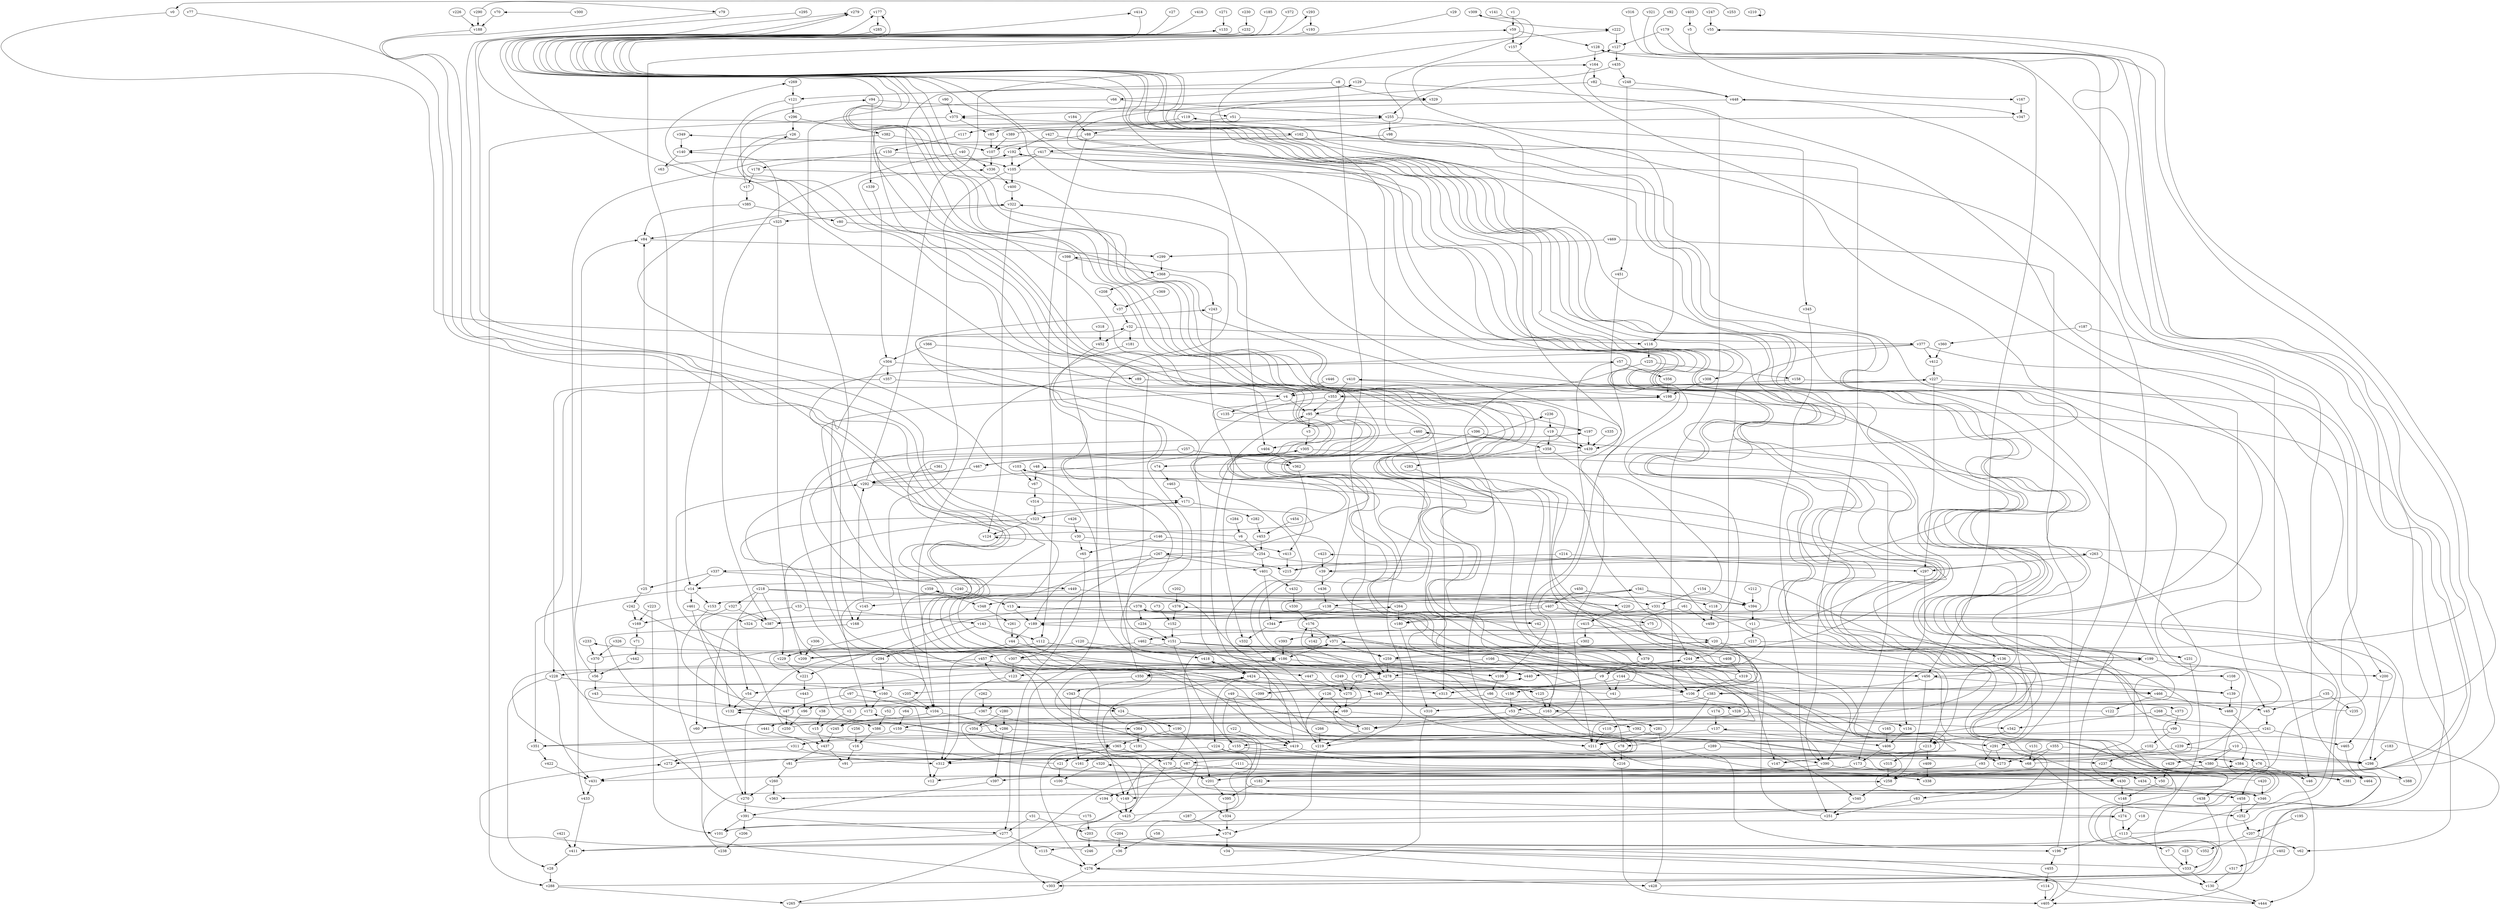 // Benchmark game 694 - 470 vertices
// time_bound: 199
// targets: v17
digraph G {
    v0 [name="v0", player=0];
    v1 [name="v1", player=0];
    v2 [name="v2", player=0];
    v3 [name="v3", player=1];
    v4 [name="v4", player=0];
    v5 [name="v5", player=0];
    v6 [name="v6", player=1];
    v7 [name="v7", player=0];
    v8 [name="v8", player=1];
    v9 [name="v9", player=1];
    v10 [name="v10", player=0];
    v11 [name="v11", player=0];
    v12 [name="v12", player=1];
    v13 [name="v13", player=1];
    v14 [name="v14", player=0];
    v15 [name="v15", player=0];
    v16 [name="v16", player=0];
    v17 [name="v17", player=1, target=1];
    v18 [name="v18", player=0];
    v19 [name="v19", player=1];
    v20 [name="v20", player=0];
    v21 [name="v21", player=0];
    v22 [name="v22", player=0];
    v23 [name="v23", player=0];
    v24 [name="v24", player=1];
    v25 [name="v25", player=1];
    v26 [name="v26", player=1];
    v27 [name="v27", player=0];
    v28 [name="v28", player=0];
    v29 [name="v29", player=1];
    v30 [name="v30", player=0];
    v31 [name="v31", player=0];
    v32 [name="v32", player=1];
    v33 [name="v33", player=1];
    v34 [name="v34", player=1];
    v35 [name="v35", player=1];
    v36 [name="v36", player=1];
    v37 [name="v37", player=1];
    v38 [name="v38", player=0];
    v39 [name="v39", player=1];
    v40 [name="v40", player=1];
    v41 [name="v41", player=1];
    v42 [name="v42", player=1];
    v43 [name="v43", player=1];
    v44 [name="v44", player=1];
    v45 [name="v45", player=0];
    v46 [name="v46", player=1];
    v47 [name="v47", player=0];
    v48 [name="v48", player=1];
    v49 [name="v49", player=1];
    v50 [name="v50", player=0];
    v51 [name="v51", player=1];
    v52 [name="v52", player=0];
    v53 [name="v53", player=0];
    v54 [name="v54", player=0];
    v55 [name="v55", player=1];
    v56 [name="v56", player=1];
    v57 [name="v57", player=1];
    v58 [name="v58", player=1];
    v59 [name="v59", player=1];
    v60 [name="v60", player=0];
    v61 [name="v61", player=0];
    v62 [name="v62", player=1];
    v63 [name="v63", player=1];
    v64 [name="v64", player=1];
    v65 [name="v65", player=0];
    v66 [name="v66", player=0];
    v67 [name="v67", player=0];
    v68 [name="v68", player=0];
    v69 [name="v69", player=0];
    v70 [name="v70", player=1];
    v71 [name="v71", player=0];
    v72 [name="v72", player=0];
    v73 [name="v73", player=0];
    v74 [name="v74", player=0];
    v75 [name="v75", player=0];
    v76 [name="v76", player=1];
    v77 [name="v77", player=1];
    v78 [name="v78", player=0];
    v79 [name="v79", player=1];
    v80 [name="v80", player=0];
    v81 [name="v81", player=1];
    v82 [name="v82", player=0];
    v83 [name="v83", player=0];
    v84 [name="v84", player=0];
    v85 [name="v85", player=1];
    v86 [name="v86", player=0];
    v87 [name="v87", player=0];
    v88 [name="v88", player=0];
    v89 [name="v89", player=1];
    v90 [name="v90", player=1];
    v91 [name="v91", player=0];
    v92 [name="v92", player=0];
    v93 [name="v93", player=1];
    v94 [name="v94", player=1];
    v95 [name="v95", player=0];
    v96 [name="v96", player=0];
    v97 [name="v97", player=1];
    v98 [name="v98", player=1];
    v99 [name="v99", player=0];
    v100 [name="v100", player=0];
    v101 [name="v101", player=0];
    v102 [name="v102", player=0];
    v103 [name="v103", player=0];
    v104 [name="v104", player=1];
    v105 [name="v105", player=1];
    v106 [name="v106", player=0];
    v107 [name="v107", player=1];
    v108 [name="v108", player=0];
    v109 [name="v109", player=0];
    v110 [name="v110", player=0];
    v111 [name="v111", player=0];
    v112 [name="v112", player=1];
    v113 [name="v113", player=1];
    v114 [name="v114", player=0];
    v115 [name="v115", player=0];
    v116 [name="v116", player=1];
    v117 [name="v117", player=1];
    v118 [name="v118", player=1];
    v119 [name="v119", player=1];
    v120 [name="v120", player=1];
    v121 [name="v121", player=1];
    v122 [name="v122", player=1];
    v123 [name="v123", player=1];
    v124 [name="v124", player=1];
    v125 [name="v125", player=0];
    v126 [name="v126", player=1];
    v127 [name="v127", player=0];
    v128 [name="v128", player=1];
    v129 [name="v129", player=0];
    v130 [name="v130", player=1];
    v131 [name="v131", player=0];
    v132 [name="v132", player=0];
    v133 [name="v133", player=1];
    v134 [name="v134", player=0];
    v135 [name="v135", player=1];
    v136 [name="v136", player=0];
    v137 [name="v137", player=1];
    v138 [name="v138", player=0];
    v139 [name="v139", player=0];
    v140 [name="v140", player=0];
    v141 [name="v141", player=1];
    v142 [name="v142", player=0];
    v143 [name="v143", player=1];
    v144 [name="v144", player=1];
    v145 [name="v145", player=0];
    v146 [name="v146", player=0];
    v147 [name="v147", player=0];
    v148 [name="v148", player=0];
    v149 [name="v149", player=1];
    v150 [name="v150", player=1];
    v151 [name="v151", player=0];
    v152 [name="v152", player=1];
    v153 [name="v153", player=1];
    v154 [name="v154", player=1];
    v155 [name="v155", player=0];
    v156 [name="v156", player=1];
    v157 [name="v157", player=1];
    v158 [name="v158", player=1];
    v159 [name="v159", player=0];
    v160 [name="v160", player=0];
    v161 [name="v161", player=0];
    v162 [name="v162", player=0];
    v163 [name="v163", player=0];
    v164 [name="v164", player=1];
    v165 [name="v165", player=1];
    v166 [name="v166", player=0];
    v167 [name="v167", player=0];
    v168 [name="v168", player=1];
    v169 [name="v169", player=0];
    v170 [name="v170", player=1];
    v171 [name="v171", player=1];
    v172 [name="v172", player=1];
    v173 [name="v173", player=0];
    v174 [name="v174", player=0];
    v175 [name="v175", player=0];
    v176 [name="v176", player=0];
    v177 [name="v177", player=0];
    v178 [name="v178", player=0];
    v179 [name="v179", player=1];
    v180 [name="v180", player=1];
    v181 [name="v181", player=1];
    v182 [name="v182", player=1];
    v183 [name="v183", player=0];
    v184 [name="v184", player=0];
    v185 [name="v185", player=0];
    v186 [name="v186", player=1];
    v187 [name="v187", player=0];
    v188 [name="v188", player=1];
    v189 [name="v189", player=1];
    v190 [name="v190", player=0];
    v191 [name="v191", player=1];
    v192 [name="v192", player=0];
    v193 [name="v193", player=1];
    v194 [name="v194", player=1];
    v195 [name="v195", player=1];
    v196 [name="v196", player=1];
    v197 [name="v197", player=0];
    v198 [name="v198", player=1];
    v199 [name="v199", player=0];
    v200 [name="v200", player=0];
    v201 [name="v201", player=1];
    v202 [name="v202", player=0];
    v203 [name="v203", player=1];
    v204 [name="v204", player=1];
    v205 [name="v205", player=1];
    v206 [name="v206", player=1];
    v207 [name="v207", player=0];
    v208 [name="v208", player=1];
    v209 [name="v209", player=0];
    v210 [name="v210", player=0];
    v211 [name="v211", player=1];
    v212 [name="v212", player=0];
    v213 [name="v213", player=1];
    v214 [name="v214", player=1];
    v215 [name="v215", player=1];
    v216 [name="v216", player=1];
    v217 [name="v217", player=1];
    v218 [name="v218", player=0];
    v219 [name="v219", player=1];
    v220 [name="v220", player=0];
    v221 [name="v221", player=0];
    v222 [name="v222", player=1];
    v223 [name="v223", player=1];
    v224 [name="v224", player=0];
    v225 [name="v225", player=1];
    v226 [name="v226", player=0];
    v227 [name="v227", player=0];
    v228 [name="v228", player=0];
    v229 [name="v229", player=1];
    v230 [name="v230", player=1];
    v231 [name="v231", player=1];
    v232 [name="v232", player=1];
    v233 [name="v233", player=1];
    v234 [name="v234", player=0];
    v235 [name="v235", player=1];
    v236 [name="v236", player=1];
    v237 [name="v237", player=1];
    v238 [name="v238", player=0];
    v239 [name="v239", player=0];
    v240 [name="v240", player=1];
    v241 [name="v241", player=0];
    v242 [name="v242", player=0];
    v243 [name="v243", player=1];
    v244 [name="v244", player=0];
    v245 [name="v245", player=1];
    v246 [name="v246", player=0];
    v247 [name="v247", player=0];
    v248 [name="v248", player=0];
    v249 [name="v249", player=1];
    v250 [name="v250", player=0];
    v251 [name="v251", player=1];
    v252 [name="v252", player=1];
    v253 [name="v253", player=0];
    v254 [name="v254", player=1];
    v255 [name="v255", player=1];
    v256 [name="v256", player=0];
    v257 [name="v257", player=1];
    v258 [name="v258", player=1];
    v259 [name="v259", player=0];
    v260 [name="v260", player=1];
    v261 [name="v261", player=1];
    v262 [name="v262", player=1];
    v263 [name="v263", player=0];
    v264 [name="v264", player=0];
    v265 [name="v265", player=1];
    v266 [name="v266", player=1];
    v267 [name="v267", player=0];
    v268 [name="v268", player=0];
    v269 [name="v269", player=1];
    v270 [name="v270", player=0];
    v271 [name="v271", player=1];
    v272 [name="v272", player=1];
    v273 [name="v273", player=1];
    v274 [name="v274", player=0];
    v275 [name="v275", player=1];
    v276 [name="v276", player=1];
    v277 [name="v277", player=0];
    v278 [name="v278", player=0];
    v279 [name="v279", player=0];
    v280 [name="v280", player=1];
    v281 [name="v281", player=1];
    v282 [name="v282", player=0];
    v283 [name="v283", player=0];
    v284 [name="v284", player=1];
    v285 [name="v285", player=1];
    v286 [name="v286", player=0];
    v287 [name="v287", player=0];
    v288 [name="v288", player=1];
    v289 [name="v289", player=1];
    v290 [name="v290", player=1];
    v291 [name="v291", player=1];
    v292 [name="v292", player=0];
    v293 [name="v293", player=1];
    v294 [name="v294", player=1];
    v295 [name="v295", player=0];
    v296 [name="v296", player=0];
    v297 [name="v297", player=0];
    v298 [name="v298", player=0];
    v299 [name="v299", player=0];
    v300 [name="v300", player=0];
    v301 [name="v301", player=0];
    v302 [name="v302", player=0];
    v303 [name="v303", player=1];
    v304 [name="v304", player=1];
    v305 [name="v305", player=0];
    v306 [name="v306", player=0];
    v307 [name="v307", player=0];
    v308 [name="v308", player=0];
    v309 [name="v309", player=1];
    v310 [name="v310", player=0];
    v311 [name="v311", player=0];
    v312 [name="v312", player=0];
    v313 [name="v313", player=0];
    v314 [name="v314", player=1];
    v315 [name="v315", player=1];
    v316 [name="v316", player=0];
    v317 [name="v317", player=0];
    v318 [name="v318", player=0];
    v319 [name="v319", player=1];
    v320 [name="v320", player=1];
    v321 [name="v321", player=0];
    v322 [name="v322", player=1];
    v323 [name="v323", player=1];
    v324 [name="v324", player=0];
    v325 [name="v325", player=1];
    v326 [name="v326", player=1];
    v327 [name="v327", player=1];
    v328 [name="v328", player=0];
    v329 [name="v329", player=0];
    v330 [name="v330", player=1];
    v331 [name="v331", player=0];
    v332 [name="v332", player=1];
    v333 [name="v333", player=1];
    v334 [name="v334", player=0];
    v335 [name="v335", player=0];
    v336 [name="v336", player=1];
    v337 [name="v337", player=0];
    v338 [name="v338", player=1];
    v339 [name="v339", player=0];
    v340 [name="v340", player=1];
    v341 [name="v341", player=0];
    v342 [name="v342", player=0];
    v343 [name="v343", player=1];
    v344 [name="v344", player=0];
    v345 [name="v345", player=1];
    v346 [name="v346", player=1];
    v347 [name="v347", player=1];
    v348 [name="v348", player=0];
    v349 [name="v349", player=1];
    v350 [name="v350", player=1];
    v351 [name="v351", player=0];
    v352 [name="v352", player=0];
    v353 [name="v353", player=1];
    v354 [name="v354", player=1];
    v355 [name="v355", player=0];
    v356 [name="v356", player=1];
    v357 [name="v357", player=0];
    v358 [name="v358", player=0];
    v359 [name="v359", player=0];
    v360 [name="v360", player=0];
    v361 [name="v361", player=0];
    v362 [name="v362", player=0];
    v363 [name="v363", player=1];
    v364 [name="v364", player=1];
    v365 [name="v365", player=1];
    v366 [name="v366", player=1];
    v367 [name="v367", player=0];
    v368 [name="v368", player=0];
    v369 [name="v369", player=0];
    v370 [name="v370", player=0];
    v371 [name="v371", player=1];
    v372 [name="v372", player=1];
    v373 [name="v373", player=1];
    v374 [name="v374", player=1];
    v375 [name="v375", player=1];
    v376 [name="v376", player=1];
    v377 [name="v377", player=1];
    v378 [name="v378", player=0];
    v379 [name="v379", player=1];
    v380 [name="v380", player=0];
    v381 [name="v381", player=1];
    v382 [name="v382", player=0];
    v383 [name="v383", player=0];
    v384 [name="v384", player=1];
    v385 [name="v385", player=1];
    v386 [name="v386", player=0];
    v387 [name="v387", player=1];
    v388 [name="v388", player=0];
    v389 [name="v389", player=0];
    v390 [name="v390", player=1];
    v391 [name="v391", player=1];
    v392 [name="v392", player=1];
    v393 [name="v393", player=0];
    v394 [name="v394", player=0];
    v395 [name="v395", player=0];
    v396 [name="v396", player=0];
    v397 [name="v397", player=0];
    v398 [name="v398", player=0];
    v399 [name="v399", player=1];
    v400 [name="v400", player=1];
    v401 [name="v401", player=0];
    v402 [name="v402", player=0];
    v403 [name="v403", player=0];
    v404 [name="v404", player=1];
    v405 [name="v405", player=0];
    v406 [name="v406", player=1];
    v407 [name="v407", player=1];
    v408 [name="v408", player=0];
    v409 [name="v409", player=1];
    v410 [name="v410", player=0];
    v411 [name="v411", player=1];
    v412 [name="v412", player=1];
    v413 [name="v413", player=1];
    v414 [name="v414", player=1];
    v415 [name="v415", player=0];
    v416 [name="v416", player=1];
    v417 [name="v417", player=1];
    v418 [name="v418", player=1];
    v419 [name="v419", player=0];
    v420 [name="v420", player=1];
    v421 [name="v421", player=1];
    v422 [name="v422", player=0];
    v423 [name="v423", player=0];
    v424 [name="v424", player=0];
    v425 [name="v425", player=0];
    v426 [name="v426", player=1];
    v427 [name="v427", player=0];
    v428 [name="v428", player=1];
    v429 [name="v429", player=1];
    v430 [name="v430", player=0];
    v431 [name="v431", player=1];
    v432 [name="v432", player=1];
    v433 [name="v433", player=1];
    v434 [name="v434", player=1];
    v435 [name="v435", player=0];
    v436 [name="v436", player=0];
    v437 [name="v437", player=0];
    v438 [name="v438", player=1];
    v439 [name="v439", player=0];
    v440 [name="v440", player=1];
    v441 [name="v441", player=0];
    v442 [name="v442", player=0];
    v443 [name="v443", player=0];
    v444 [name="v444", player=1];
    v445 [name="v445", player=0];
    v446 [name="v446", player=0];
    v447 [name="v447", player=0];
    v448 [name="v448", player=0];
    v449 [name="v449", player=0];
    v450 [name="v450", player=0];
    v451 [name="v451", player=1];
    v452 [name="v452", player=0];
    v453 [name="v453", player=1];
    v454 [name="v454", player=0];
    v455 [name="v455", player=1];
    v456 [name="v456", player=0];
    v457 [name="v457", player=1];
    v458 [name="v458", player=0];
    v459 [name="v459", player=1];
    v460 [name="v460", player=0];
    v461 [name="v461", player=1];
    v462 [name="v462", player=1];
    v463 [name="v463", player=0];
    v464 [name="v464", player=1];
    v465 [name="v465", player=1];
    v466 [name="v466", player=1];
    v467 [name="v467", player=0];
    v468 [name="v468", player=1];
    v469 [name="v469", player=0];

    v0 -> v377 [constraint="t >= 5"];
    v1 -> v59;
    v2 -> v227 [constraint="t < 5"];
    v3 -> v305;
    v4 -> v135;
    v5 -> v167 [constraint="t >= 3"];
    v6 -> v197 [constraint="t < 5"];
    v7 -> v333;
    v8 -> v329;
    v9 -> v156;
    v10 -> v298;
    v11 -> v217;
    v12 -> v55 [constraint="t mod 2 == 1"];
    v13 -> v466 [constraint="t >= 2"];
    v14 -> v351;
    v15 -> v437;
    v16 -> v91;
    v17 -> v385;
    v18 -> v113;
    v19 -> v358;
    v20 -> v199;
    v21 -> v244 [constraint="t mod 5 == 1"];
    v22 -> v419;
    v23 -> v333;
    v24 -> v190;
    v25 -> v242;
    v26 -> v346 [constraint="t mod 4 == 3"];
    v27 -> v348 [constraint="t >= 2"];
    v28 -> v288;
    v29 -> v367 [constraint="t mod 3 == 0"];
    v30 -> v12 [constraint="t mod 2 == 0"];
    v31 -> v277;
    v32 -> v452;
    v33 -> v270;
    v34 -> v137 [constraint="t >= 4"];
    v35 -> v45;
    v36 -> v276;
    v37 -> v32;
    v38 -> v15;
    v39 -> v139 [constraint="t < 7"];
    v40 -> v336;
    v41 -> v26 [constraint="t >= 4"];
    v42 -> v341 [constraint="t mod 3 == 2"];
    v43 -> v386 [constraint="t < 13"];
    v44 -> v334;
    v45 -> v241;
    v46 -> v258 [constraint="t mod 4 == 2"];
    v47 -> v250;
    v48 -> v67;
    v49 -> v155;
    v50 -> v148;
    v51 -> v345;
    v52 -> v264 [constraint="t >= 1"];
    v53 -> v301;
    v54 -> v132;
    v55 -> v163 [constraint="t mod 5 == 0"];
    v56 -> v84;
    v57 -> v109;
    v58 -> v36;
    v59 -> v128;
    v60 -> v189 [constraint="t < 10"];
    v61 -> v313 [constraint="t mod 4 == 2"];
    v62 -> v424 [constraint="t mod 2 == 1"];
    v63 -> v192 [constraint="t < 14"];
    v64 -> v159;
    v65 -> v277;
    v66 -> v255;
    v67 -> v314;
    v68 -> v222 [constraint="t mod 2 == 0"];
    v69 -> v159;
    v70 -> v188;
    v71 -> v442;
    v72 -> v398 [constraint="t < 5"];
    v73 -> v152;
    v74 -> v463;
    v75 -> v462 [constraint="t mod 4 == 2"];
    v76 -> v46;
    v77 -> v381 [constraint="t mod 4 == 3"];
    v78 -> v418 [constraint="t mod 5 == 4"];
    v79 -> v153 [constraint="t >= 4"];
    v80 -> v95 [constraint="t >= 4"];
    v81 -> v293 [constraint="t < 9"];
    v82 -> v404;
    v83 -> v251;
    v84 -> v299;
    v85 -> v107;
    v86 -> v373;
    v87 -> v430;
    v88 -> v112;
    v89 -> v205 [constraint="t mod 5 == 0"];
    v90 -> v375;
    v91 -> v322 [constraint="t >= 3"];
    v92 -> v201 [constraint="t < 14"];
    v93 -> v194 [constraint="t < 6"];
    v94 -> v339;
    v95 -> v3;
    v96 -> v250;
    v97 -> v12;
    v98 -> v106 [constraint="t mod 5 == 1"];
    v99 -> v311 [constraint="t >= 5"];
    v100 -> v149;
    v101 -> v132 [constraint="t mod 3 == 2"];
    v102 -> v237;
    v103 -> v149 [constraint="t < 9"];
    v104 -> v60;
    v105 -> v104;
    v106 -> v310;
    v107 -> v336;
    v108 -> v13 [constraint="t >= 2"];
    v109 -> v86;
    v110 -> v211;
    v111 -> v430;
    v112 -> v380 [constraint="t < 11"];
    v113 -> v320 [constraint="t >= 4"];
    v114 -> v405;
    v115 -> v276;
    v116 -> v225;
    v117 -> v150;
    v118 -> v459;
    v119 -> v88;
    v120 -> v418;
    v121 -> v14;
    v122 -> v186 [constraint="t >= 2"];
    v123 -> v312;
    v124 -> v336 [constraint="t mod 2 == 0"];
    v125 -> v163;
    v126 -> v69;
    v127 -> v435;
    v128 -> v456;
    v129 -> v211;
    v130 -> v444;
    v131 -> v68;
    v132 -> v279 [constraint="t >= 1"];
    v133 -> v211 [constraint="t mod 5 == 3"];
    v134 -> v406;
    v135 -> v198 [constraint="t mod 4 == 0"];
    v136 -> v213;
    v137 -> v155;
    v138 -> v42;
    v139 -> v457 [constraint="t < 5"];
    v140 -> v63;
    v141 -> v157 [constraint="t mod 2 == 0"];
    v142 -> v423 [constraint="t < 7"];
    v143 -> v112;
    v144 -> v106;
    v145 -> v292;
    v146 -> v413;
    v147 -> v177 [constraint="t < 5"];
    v148 -> v274;
    v149 -> v425;
    v150 -> v178;
    v151 -> v350 [constraint="t < 14"];
    v152 -> v151;
    v153 -> v24 [constraint="t mod 3 == 1"];
    v154 -> v331;
    v155 -> v276;
    v156 -> v53;
    v157 -> v405 [constraint="t >= 4"];
    v158 -> v200;
    v159 -> v365;
    v160 -> v104;
    v161 -> v129 [constraint="t mod 3 == 0"];
    v162 -> v219;
    v163 -> v301;
    v164 -> v115 [constraint="t >= 1"];
    v165 -> v406;
    v166 -> v123;
    v167 -> v347;
    v168 -> v298 [constraint="t >= 2"];
    v169 -> v71;
    v170 -> v425;
    v171 -> v282;
    v172 -> v245;
    v173 -> v201;
    v174 -> v137;
    v175 -> v440 [constraint="t mod 3 == 0"];
    v176 -> v142;
    v177 -> v285;
    v178 -> v393 [constraint="t mod 3 == 0"];
    v179 -> v259 [constraint="t >= 2"];
    v180 -> v310;
    v181 -> v108 [constraint="t < 6"];
    v182 -> v395;
    v183 -> v298;
    v184 -> v88;
    v185 -> v456 [constraint="t < 13"];
    v186 -> v109;
    v187 -> v46;
    v188 -> v125 [constraint="t >= 5"];
    v189 -> v44;
    v190 -> v365;
    v191 -> v172 [constraint="t < 9"];
    v192 -> v441 [constraint="t mod 5 == 2"];
    v193 -> v383 [constraint="t >= 4"];
    v194 -> v425;
    v195 -> v207;
    v196 -> v128;
    v197 -> v177 [constraint="t >= 3"];
    v198 -> v197 [constraint="t < 13"];
    v199 -> v200;
    v200 -> v298;
    v201 -> v395;
    v202 -> v376;
    v203 -> v246;
    v204 -> v36;
    v205 -> v104;
    v206 -> v238;
    v207 -> v62;
    v208 -> v37;
    v209 -> v20 [constraint="t mod 5 == 4"];
    v210 -> v210 [constraint="t >= 3"];
    v211 -> v216;
    v212 -> v394;
    v213 -> v315;
    v214 -> v215;
    v215 -> v269 [constraint="t mod 5 == 4"];
    v216 -> v405;
    v217 -> v170;
    v218 -> v394;
    v219 -> v374;
    v220 -> v171 [constraint="t >= 3"];
    v221 -> v443;
    v222 -> v127;
    v223 -> v169;
    v224 -> v346 [constraint="t mod 2 == 1"];
    v225 -> v158;
    v226 -> v188;
    v227 -> v297;
    v228 -> v160;
    v229 -> v263 [constraint="t mod 4 == 0"];
    v230 -> v232;
    v231 -> v130;
    v232 -> v308 [constraint="t < 15"];
    v233 -> v370;
    v234 -> v151;
    v235 -> v133 [constraint="t < 15"];
    v236 -> v19;
    v237 -> v50;
    v238 -> v59;
    v239 -> v147;
    v240 -> v13;
    v241 -> v410 [constraint="t mod 5 == 3"];
    v242 -> v278 [constraint="t mod 5 == 2"];
    v243 -> v332;
    v244 -> v213;
    v245 -> v437;
    v246 -> v272 [constraint="t < 7"];
    v247 -> v55;
    v248 -> v451;
    v249 -> v101 [constraint="t mod 4 == 3"];
    v250 -> v48 [constraint="t < 11"];
    v251 -> v371;
    v252 -> v207;
    v253 -> v0 [constraint="t mod 2 == 0"];
    v254 -> v124 [constraint="t < 7"];
    v255 -> v110 [constraint="t mod 2 == 0"];
    v256 -> v16;
    v257 -> v467;
    v258 -> v340;
    v259 -> v440;
    v260 -> v363;
    v261 -> v44;
    v262 -> v367;
    v263 -> v430;
    v264 -> v180;
    v265 -> v258 [constraint="t mod 2 == 0"];
    v266 -> v219;
    v267 -> v189;
    v268 -> v384;
    v269 -> v121;
    v270 -> v391;
    v271 -> v133;
    v272 -> v126 [constraint="t mod 2 == 1"];
    v273 -> v371 [constraint="t >= 3"];
    v274 -> v384 [constraint="t < 15"];
    v275 -> v69;
    v276 -> v303;
    v277 -> v411;
    v278 -> v399;
    v279 -> v162 [constraint="t < 5"];
    v280 -> v286;
    v281 -> v428;
    v282 -> v453;
    v283 -> v199 [constraint="t mod 4 == 2"];
    v284 -> v6;
    v285 -> v272 [constraint="t >= 1"];
    v286 -> v419;
    v287 -> v374;
    v288 -> v460 [constraint="t < 5"];
    v289 -> v149;
    v290 -> v79 [constraint="t >= 2"];
    v291 -> v199 [constraint="t mod 4 == 3"];
    v292 -> v243 [constraint="t >= 2"];
    v293 -> v193;
    v294 -> v160;
    v295 -> v87 [constraint="t mod 2 == 0"];
    v296 -> v26;
    v297 -> v134;
    v298 -> v388;
    v299 -> v368;
    v300 -> v70 [constraint="t < 15"];
    v301 -> v227 [constraint="t < 11"];
    v302 -> v259;
    v303 -> v376 [constraint="t < 11"];
    v304 -> v172;
    v305 -> v467;
    v306 -> v209;
    v307 -> v340 [constraint="t < 6"];
    v308 -> v198;
    v309 -> v222 [constraint="t < 5"];
    v310 -> v276;
    v311 -> v312;
    v312 -> v12;
    v313 -> v414 [constraint="t < 12"];
    v314 -> v267 [constraint="t >= 1"];
    v315 -> v258;
    v316 -> v303 [constraint="t mod 2 == 0"];
    v317 -> v130;
    v318 -> v452;
    v319 -> v278 [constraint="t < 8"];
    v320 -> v100;
    v321 -> v182 [constraint="t mod 3 == 0"];
    v322 -> v124;
    v323 -> v132 [constraint="t >= 2"];
    v324 -> v375 [constraint="t < 7"];
    v325 -> v140 [constraint="t mod 2 == 1"];
    v326 -> v370;
    v327 -> v387;
    v328 -> v211;
    v329 -> v387 [constraint="t < 6"];
    v330 -> v176;
    v331 -> v136;
    v332 -> v301;
    v333 -> v274 [constraint="t < 10"];
    v334 -> v374;
    v335 -> v439;
    v336 -> v400;
    v337 -> v14;
    v338 -> v305 [constraint="t >= 1"];
    v339 -> v304;
    v340 -> v251;
    v341 -> v180;
    v342 -> v213;
    v343 -> v161;
    v344 -> v332;
    v345 -> v251;
    v346 -> v359 [constraint="t < 12"];
    v347 -> v74 [constraint="t mod 3 == 0"];
    v348 -> v261;
    v349 -> v140;
    v350 -> v54;
    v351 -> v419 [constraint="t mod 4 == 0"];
    v352 -> v192 [constraint="t < 8"];
    v353 -> v424;
    v354 -> v236 [constraint="t >= 2"];
    v355 -> v68;
    v356 -> v198;
    v357 -> v4;
    v358 -> v211;
    v359 -> v72 [constraint="t < 14"];
    v360 -> v412;
    v361 -> v292;
    v362 -> v413;
    v363 -> v103 [constraint="t >= 2"];
    v364 -> v191;
    v365 -> v170;
    v366 -> v151;
    v367 -> v245;
    v368 -> v208;
    v369 -> v37;
    v370 -> v349 [constraint="t mod 4 == 0"];
    v371 -> v457;
    v372 -> v39 [constraint="t < 9"];
    v373 -> v444 [constraint="t mod 2 == 1"];
    v374 -> v34;
    v375 -> v85;
    v376 -> v152;
    v377 -> v104;
    v378 -> v221;
    v379 -> v106;
    v380 -> v83;
    v381 -> v57 [constraint="t < 13"];
    v382 -> v140;
    v383 -> v78;
    v384 -> v444;
    v385 -> v80;
    v386 -> v16;
    v387 -> v169 [constraint="t >= 3"];
    v388 -> v279 [constraint="t mod 3 == 0"];
    v389 -> v309 [constraint="t < 8"];
    v390 -> v397;
    v391 -> v101;
    v392 -> v312;
    v393 -> v186;
    v394 -> v11;
    v395 -> v334;
    v396 -> v252 [constraint="t >= 2"];
    v397 -> v391;
    v398 -> v368;
    v399 -> v255 [constraint="t >= 4"];
    v400 -> v322;
    v401 -> v344;
    v402 -> v317;
    v403 -> v5;
    v404 -> v362;
    v405 -> v424 [constraint="t >= 4"];
    v406 -> v173;
    v407 -> v32 [constraint="t < 14"];
    v408 -> v233 [constraint="t mod 3 == 1"];
    v409 -> v338;
    v410 -> v353;
    v411 -> v374 [constraint="t >= 5"];
    v412 -> v227;
    v413 -> v215;
    v414 -> v379 [constraint="t >= 1"];
    v415 -> v20;
    v416 -> v387 [constraint="t >= 5"];
    v417 -> v433;
    v418 -> v424;
    v419 -> v161;
    v420 -> v329 [constraint="t < 8"];
    v421 -> v411;
    v422 -> v431;
    v423 -> v39;
    v424 -> v445;
    v425 -> v378 [constraint="t < 11"];
    v426 -> v30;
    v427 -> v363 [constraint="t >= 5"];
    v428 -> v119 [constraint="t < 9"];
    v429 -> v50;
    v430 -> v148;
    v431 -> v433;
    v432 -> v330;
    v433 -> v411;
    v434 -> v458;
    v435 -> v255;
    v436 -> v138;
    v437 -> v81;
    v438 -> v333;
    v439 -> v343 [constraint="t >= 5"];
    v440 -> v305 [constraint="t mod 5 == 4"];
    v441 -> v437;
    v442 -> v56;
    v443 -> v96;
    v444 -> v69 [constraint="t >= 1"];
    v445 -> v149;
    v446 -> v4;
    v447 -> v275;
    v448 -> v347;
    v449 -> v145;
    v450 -> v407;
    v451 -> v163;
    v452 -> v14 [constraint="t >= 5"];
    v453 -> v254;
    v454 -> v453;
    v455 -> v114;
    v456 -> v466;
    v457 -> v228;
    v458 -> v252;
    v459 -> v127 [constraint="t < 7"];
    v460 -> v404;
    v461 -> v338 [constraint="t mod 3 == 0"];
    v462 -> v278;
    v463 -> v171;
    v464 -> v365 [constraint="t mod 5 == 0"];
    v465 -> v464;
    v466 -> v122;
    v467 -> v312 [constraint="t mod 2 == 0"];
    v468 -> v458;
    v469 -> v299;
    v179 -> v127;
    v289 -> v237;
    v20 -> v147;
    v355 -> v273;
    v373 -> v99;
    v466 -> v468;
    v278 -> v176;
    v218 -> v54;
    v176 -> v371;
    v21 -> v100;
    v255 -> v98;
    v108 -> v139;
    v392 -> v291;
    v244 -> v440;
    v408 -> v319;
    v228 -> v431;
    v160 -> v172;
    v449 -> v219;
    v319 -> v106;
    v346 -> v252;
    v146 -> v65;
    v218 -> v229;
    v305 -> v390;
    v19 -> v439;
    v151 -> v259;
    v94 -> v51;
    v323 -> v124;
    v144 -> v445;
    v366 -> v304;
    v66 -> v168;
    v72 -> v275;
    v128 -> v164;
    v396 -> v358;
    v241 -> v465;
    v87 -> v431;
    v6 -> v254;
    v280 -> v354;
    v56 -> v43;
    v353 -> v62;
    v214 -> v297;
    v239 -> v298;
    v327 -> v132;
    v249 -> v275;
    v341 -> v394;
    v187 -> v360;
    v224 -> v68;
    v391 -> v277;
    v311 -> v272;
    v254 -> v337;
    v137 -> v406;
    v267 -> v307;
    v197 -> v439;
    v417 -> v105;
    v227 -> v45;
    v357 -> v228;
    v333 -> v130;
    v40 -> v387;
    v274 -> v113;
    v9 -> v41;
    v469 -> v291;
    v286 -> v397;
    v218 -> v220;
    v186 -> v350;
    v304 -> v357;
    v260 -> v270;
    v162 -> v417;
    v391 -> v206;
    v112 -> v186;
    v49 -> v45;
    v291 -> v93;
    v304 -> v89;
    v32 -> v181;
    v277 -> v115;
    v192 -> v105;
    v267 -> v215;
    v291 -> v273;
    v196 -> v455;
    v248 -> v448;
    v151 -> v231;
    v437 -> v91;
    v57 -> v356;
    v401 -> v432;
    v456 -> v258;
    v420 -> v346;
    v213 -> v409;
    v129 -> v66;
    v158 -> v4;
    v435 -> v248;
    v52 -> v386;
    v359 -> v348;
    v171 -> v323;
    v278 -> v125;
    v358 -> v283;
    v120 -> v270;
    v407 -> v75;
    v4 -> v95;
    v254 -> v273;
    v337 -> v25;
    v218 -> v327;
    v199 -> v173;
    v379 -> v9;
    v242 -> v169;
    v228 -> v28;
    v467 -> v292;
    v139 -> v468;
    v250 -> v292;
    v389 -> v107;
    v25 -> v84;
    v365 -> v21;
    v377 -> v465;
    v464 -> v448;
    v166 -> v456;
    v10 -> v380;
    v351 -> v422;
    v448 -> v375;
    v456 -> v383;
    v170 -> v201;
    v325 -> v209;
    v367 -> v364;
    v390 -> v464;
    v217 -> v231;
    v14 -> v461;
    v378 -> v244;
    v103 -> v67;
    v106 -> v390;
    v350 -> v313;
    v17 -> v94;
    v301 -> v219;
    v59 -> v157;
    v173 -> v434;
    v112 -> v60;
    v276 -> v428;
    v331 -> v344;
    v328 -> v134;
    v225 -> v211;
    v164 -> v82;
    v97 -> v47;
    v224 -> v431;
    v460 -> v439;
    v378 -> v234;
    v69 -> v342;
    v150 -> v105;
    v445 -> v328;
    v292 -> v171;
    v143 -> v294;
    v2 -> v15;
    v377 -> v412;
    v375 -> v288;
    v86 -> v96;
    v257 -> v362;
    v281 -> v211;
    v163 -> v281;
    v8 -> v121;
    v462 -> v307;
    v296 -> v382;
    v31 -> v203;
    v355 -> v76;
    v10 -> v429;
    v155 -> v196;
    v255 -> v85;
    v111 -> v265;
    v417 -> v405;
    v154 -> v394;
    v151 -> v312;
    v105 -> v400;
    v104 -> v286;
    v178 -> v17;
    v145 -> v168;
    v419 -> v95;
    v39 -> v436;
    v371 -> v259;
    v286 -> v311;
    v220 -> v415;
    v450 -> v331;
    v254 -> v401;
    v159 -> v351;
    v44 -> v229;
    v325 -> v84;
    v267 -> v401;
    v292 -> v164;
    v398 -> v303;
    v377 -> v244;
    v88 -> v390;
    v407 -> v180;
    v241 -> v239;
    v263 -> v297;
    v14 -> v153;
    v13 -> v189;
    v424 -> v224;
    v49 -> v419;
    v383 -> v53;
    v121 -> v296;
    v76 -> v438;
    v410 -> v198;
    v223 -> v101;
    v385 -> v84;
    v291 -> v384;
    v255 -> v439;
    v33 -> v143;
    v370 -> v56;
    v144 -> v41;
    v382 -> v107;
    v8 -> v278;
    v88 -> v107;
    v81 -> v260;
    v53 -> v392;
    v113 -> v196;
    v307 -> v123;
    v32 -> v116;
    v427 -> v192;
    v51 -> v117;
    v337 -> v449;
    v314 -> v323;
    v229 -> v221;
    v371 -> v186;
    v350 -> v322;
    v151 -> v155;
    v99 -> v102;
    v78 -> v216;
    v268 -> v342;
    v457 -> v447;
    v35 -> v235;
    v259 -> v278;
    v190 -> v201;
    v61 -> v459;
    v341 -> v118;
    v353 -> v95;
    v380 -> v381;
    v175 -> v203;
    v20 -> v209;
    v207 -> v352;
    v105 -> v116;
    v322 -> v325;
    v30 -> v65;
    v343 -> v24;
    v419 -> v390;
    v290 -> v188;
    v113 -> v7;
    v368 -> v243;
    v82 -> v448;
    v411 -> v28;
    v341 -> v138;
    v288 -> v265;
    v461 -> v324;
    v138 -> v189;
    v415 -> v302;
    v95 -> v313;
    v227 -> v353;
}
